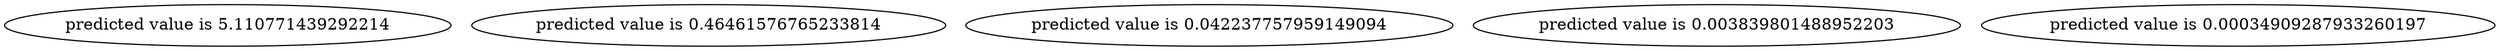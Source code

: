 // XGboost Trees
digraph {
	// Decision Tree
	{
		"predicted value is 5.110771439292214"
	}
	// Decision Tree
	{
		"predicted value is 0.46461576765233814"
	}
	// Decision Tree
	{
		"predicted value is 0.042237757959149094"
	}
	// Decision Tree
	{
		"predicted value is 0.003839801488952203"
	}
	// Decision Tree
	{
		"predicted value is 0.00034909287933260197"
	}
}

